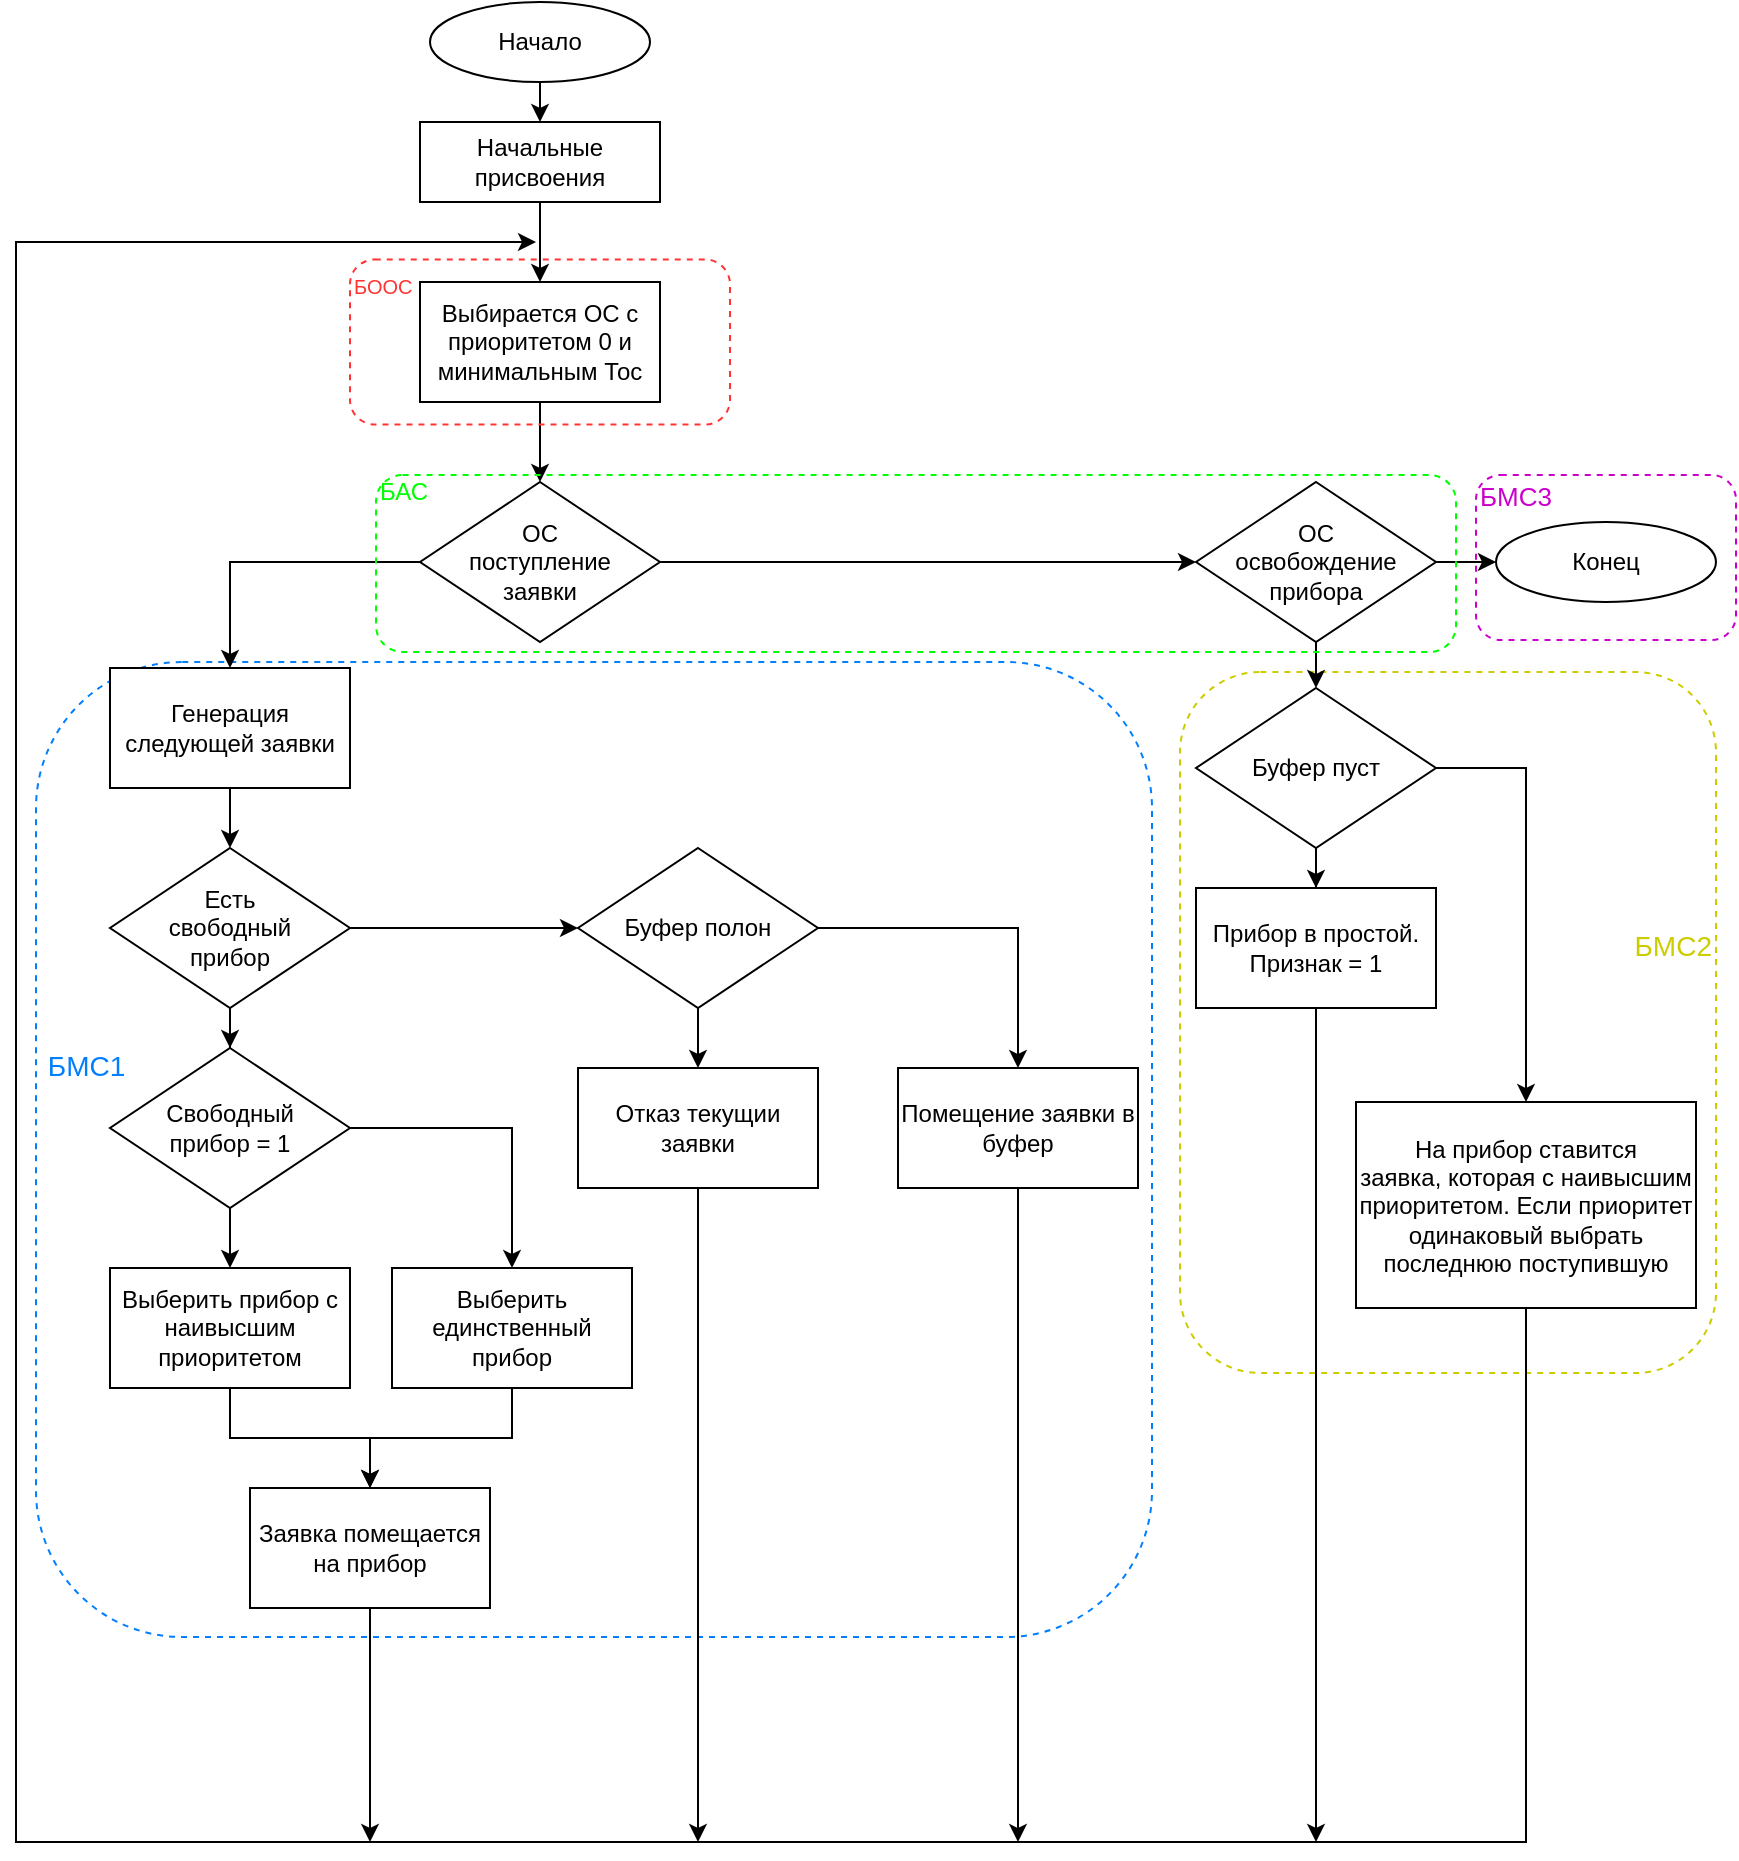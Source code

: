 <mxfile version="13.7.9" type="embed"><diagram id="AH1xkY92VXm6v2RYYMqo" name="Page-1"><mxGraphModel dx="1082" dy="618" grid="1" gridSize="10" guides="1" tooltips="1" connect="1" arrows="1" fold="1" page="1" pageScale="1" pageWidth="850" pageHeight="1100" math="0" shadow="0"><root><mxCell id="0"/><mxCell id="1" parent="0"/><mxCell id="57" value="&lt;font style=&quot;font-size: 13px&quot;&gt;&lt;font color=&quot;#cc00cc&quot;&gt;БМС3&lt;br&gt;&lt;br&gt;&lt;br&gt;&lt;br&gt;&lt;/font&gt;&lt;br&gt;&lt;/font&gt;" style="rounded=1;whiteSpace=wrap;html=1;fillColor=none;dashed=1;align=left;strokeColor=#CC00CC;" parent="1" vertex="1"><mxGeometry x="750" y="276.5" width="130" height="82.5" as="geometry"/></mxCell><mxCell id="56" value="&lt;div&gt;&lt;span style=&quot;font-size: 14px&quot;&gt;&lt;font color=&quot;#cccc00&quot;&gt;&amp;nbsp;БМС2&lt;/font&gt;&lt;/span&gt;&lt;/div&gt;&lt;font&gt;&lt;div&gt;&lt;span style=&quot;font-size: 14px&quot;&gt;&lt;font color=&quot;#cccc00&quot;&gt;&lt;br&gt;&lt;/font&gt;&lt;/span&gt;&lt;/div&gt;&lt;div&gt;&lt;span style=&quot;font-size: 14px&quot;&gt;&lt;font color=&quot;#cccc00&quot;&gt;&lt;br&gt;&lt;/font&gt;&lt;/span&gt;&lt;/div&gt;&lt;div&gt;&lt;font color=&quot;#cccc00&quot;&gt;&lt;br&gt;&lt;/font&gt;&lt;/div&gt;&lt;div&gt;&lt;font color=&quot;#cccc00&quot;&gt;&lt;br&gt;&lt;/font&gt;&lt;/div&gt;&lt;div&gt;&lt;br&gt;&lt;/div&gt;&lt;/font&gt;" style="rounded=1;whiteSpace=wrap;html=1;fillColor=none;dashed=1;align=right;shadow=0;strokeColor=#CCCC00;" parent="1" vertex="1"><mxGeometry x="602" y="375" width="268" height="350.5" as="geometry"/></mxCell><mxCell id="55" value="&lt;font style=&quot;font-size: 14px&quot;&gt;&lt;font color=&quot;#007fff&quot; style=&quot;font-size: 14px&quot;&gt;&amp;nbsp;БМС1&lt;br&gt;&lt;br&gt;&lt;br&gt;&lt;br&gt;&lt;br&gt;&lt;/font&gt;&lt;br&gt;&lt;/font&gt;" style="rounded=1;whiteSpace=wrap;html=1;fillColor=none;dashed=1;align=left;shadow=0;strokeColor=#007FFF;" parent="1" vertex="1"><mxGeometry x="30" y="370" width="558" height="487.5" as="geometry"/></mxCell><mxCell id="21" style="edgeStyle=orthogonalEdgeStyle;rounded=0;orthogonalLoop=1;jettySize=auto;html=1;exitX=0.5;exitY=1;exitDx=0;exitDy=0;entryX=0.5;entryY=0;entryDx=0;entryDy=0;" parent="1" source="2" target="4" edge="1"><mxGeometry relative="1" as="geometry"/></mxCell><mxCell id="2" value="Начало" style="ellipse;whiteSpace=wrap;html=1;" parent="1" vertex="1"><mxGeometry x="227" y="40" width="110" height="40" as="geometry"/></mxCell><mxCell id="3" value="Конец" style="ellipse;whiteSpace=wrap;html=1;" parent="1" vertex="1"><mxGeometry x="760" y="300" width="110" height="40" as="geometry"/></mxCell><mxCell id="22" style="edgeStyle=orthogonalEdgeStyle;rounded=0;orthogonalLoop=1;jettySize=auto;html=1;exitX=0.5;exitY=1;exitDx=0;exitDy=0;entryX=0.5;entryY=0;entryDx=0;entryDy=0;" parent="1" source="4" target="6" edge="1"><mxGeometry relative="1" as="geometry"/></mxCell><mxCell id="4" value="Начальные присвоения" style="rounded=0;whiteSpace=wrap;html=1;" parent="1" vertex="1"><mxGeometry x="222" y="100" width="120" height="40" as="geometry"/></mxCell><mxCell id="25" style="edgeStyle=orthogonalEdgeStyle;rounded=0;orthogonalLoop=1;jettySize=auto;html=1;" parent="1" source="5" target="7" edge="1"><mxGeometry relative="1" as="geometry"/></mxCell><mxCell id="37" style="edgeStyle=orthogonalEdgeStyle;rounded=0;orthogonalLoop=1;jettySize=auto;html=1;exitX=1;exitY=0.5;exitDx=0;exitDy=0;entryX=0;entryY=0.5;entryDx=0;entryDy=0;" parent="1" source="5" target="35" edge="1"><mxGeometry relative="1" as="geometry"/></mxCell><mxCell id="5" value="ОС&lt;br&gt;поступление&lt;br&gt;заявки" style="rhombus;whiteSpace=wrap;html=1;" parent="1" vertex="1"><mxGeometry x="222" y="280" width="120" height="80" as="geometry"/></mxCell><mxCell id="24" style="edgeStyle=orthogonalEdgeStyle;rounded=0;orthogonalLoop=1;jettySize=auto;html=1;exitX=0.5;exitY=1;exitDx=0;exitDy=0;entryX=0.5;entryY=0;entryDx=0;entryDy=0;" parent="1" source="6" target="5" edge="1"><mxGeometry relative="1" as="geometry"/></mxCell><mxCell id="6" value="Выбирается ОС с приоритетом 0 и минимальным Тос" style="rounded=0;whiteSpace=wrap;html=1;" parent="1" vertex="1"><mxGeometry x="222" y="180" width="120" height="60" as="geometry"/></mxCell><mxCell id="26" style="edgeStyle=orthogonalEdgeStyle;rounded=0;orthogonalLoop=1;jettySize=auto;html=1;exitX=0.5;exitY=1;exitDx=0;exitDy=0;entryX=0.5;entryY=0;entryDx=0;entryDy=0;" parent="1" source="7" target="9" edge="1"><mxGeometry relative="1" as="geometry"/></mxCell><mxCell id="7" value="Генерация следующей заявки" style="rounded=0;whiteSpace=wrap;html=1;" parent="1" vertex="1"><mxGeometry x="67" y="373" width="120" height="60" as="geometry"/></mxCell><mxCell id="27" style="edgeStyle=orthogonalEdgeStyle;rounded=0;orthogonalLoop=1;jettySize=auto;html=1;exitX=0.5;exitY=1;exitDx=0;exitDy=0;" parent="1" source="9" target="11" edge="1"><mxGeometry relative="1" as="geometry"/></mxCell><mxCell id="32" style="edgeStyle=orthogonalEdgeStyle;rounded=0;orthogonalLoop=1;jettySize=auto;html=1;exitX=1;exitY=0.5;exitDx=0;exitDy=0;entryX=0;entryY=0.5;entryDx=0;entryDy=0;" parent="1" source="9" target="17" edge="1"><mxGeometry relative="1" as="geometry"/></mxCell><mxCell id="9" value="Есть&lt;br&gt;свободный&lt;br&gt;прибор" style="rhombus;whiteSpace=wrap;html=1;" parent="1" vertex="1"><mxGeometry x="67" y="463" width="120" height="80" as="geometry"/></mxCell><mxCell id="28" style="edgeStyle=orthogonalEdgeStyle;rounded=0;orthogonalLoop=1;jettySize=auto;html=1;exitX=0.5;exitY=1;exitDx=0;exitDy=0;entryX=0.5;entryY=0;entryDx=0;entryDy=0;" parent="1" source="11" target="12" edge="1"><mxGeometry relative="1" as="geometry"/></mxCell><mxCell id="29" style="edgeStyle=orthogonalEdgeStyle;rounded=0;orthogonalLoop=1;jettySize=auto;html=1;exitX=1;exitY=0.5;exitDx=0;exitDy=0;" parent="1" source="11" target="13" edge="1"><mxGeometry relative="1" as="geometry"/></mxCell><mxCell id="11" value="Свободный&lt;br&gt;прибор = 1" style="rhombus;whiteSpace=wrap;html=1;" parent="1" vertex="1"><mxGeometry x="67" y="563" width="120" height="80" as="geometry"/></mxCell><mxCell id="30" style="edgeStyle=orthogonalEdgeStyle;rounded=0;orthogonalLoop=1;jettySize=auto;html=1;exitX=0.5;exitY=1;exitDx=0;exitDy=0;" parent="1" source="12" target="15" edge="1"><mxGeometry relative="1" as="geometry"/></mxCell><mxCell id="12" value="Выберить прибор с наивысшим приоритетом" style="rounded=0;whiteSpace=wrap;html=1;" parent="1" vertex="1"><mxGeometry x="67" y="673" width="120" height="60" as="geometry"/></mxCell><mxCell id="31" style="edgeStyle=orthogonalEdgeStyle;rounded=0;orthogonalLoop=1;jettySize=auto;html=1;entryX=0.5;entryY=0;entryDx=0;entryDy=0;" parent="1" source="13" target="15" edge="1"><mxGeometry relative="1" as="geometry"/></mxCell><mxCell id="13" value="Выберить&lt;br&gt;единственный прибор" style="rounded=0;whiteSpace=wrap;html=1;" parent="1" vertex="1"><mxGeometry x="208" y="673" width="120" height="60" as="geometry"/></mxCell><mxCell id="45" style="edgeStyle=orthogonalEdgeStyle;rounded=0;orthogonalLoop=1;jettySize=auto;html=1;exitX=0.5;exitY=1;exitDx=0;exitDy=0;" parent="1" source="15" edge="1"><mxGeometry relative="1" as="geometry"><mxPoint x="197" y="960" as="targetPoint"/></mxGeometry></mxCell><mxCell id="15" value="Заявка помещается на прибор" style="rounded=0;whiteSpace=wrap;html=1;" parent="1" vertex="1"><mxGeometry x="137" y="783" width="120" height="60" as="geometry"/></mxCell><mxCell id="47" style="edgeStyle=orthogonalEdgeStyle;rounded=0;orthogonalLoop=1;jettySize=auto;html=1;exitX=0.5;exitY=1;exitDx=0;exitDy=0;" parent="1" source="16" edge="1"><mxGeometry relative="1" as="geometry"><mxPoint x="361" y="960" as="targetPoint"/></mxGeometry></mxCell><mxCell id="16" value="Отказ&amp;nbsp;текущии заявки" style="rounded=0;whiteSpace=wrap;html=1;" parent="1" vertex="1"><mxGeometry x="301" y="573" width="120" height="60" as="geometry"/></mxCell><mxCell id="33" style="edgeStyle=orthogonalEdgeStyle;rounded=0;orthogonalLoop=1;jettySize=auto;html=1;exitX=0.5;exitY=1;exitDx=0;exitDy=0;entryX=0.5;entryY=0;entryDx=0;entryDy=0;" parent="1" source="17" target="16" edge="1"><mxGeometry relative="1" as="geometry"/></mxCell><mxCell id="34" style="edgeStyle=orthogonalEdgeStyle;rounded=0;orthogonalLoop=1;jettySize=auto;html=1;exitX=1;exitY=0.5;exitDx=0;exitDy=0;" parent="1" source="17" target="18" edge="1"><mxGeometry relative="1" as="geometry"/></mxCell><mxCell id="17" value="Буфер полон" style="rhombus;whiteSpace=wrap;html=1;" parent="1" vertex="1"><mxGeometry x="301" y="463" width="120" height="80" as="geometry"/></mxCell><mxCell id="48" style="edgeStyle=orthogonalEdgeStyle;rounded=0;orthogonalLoop=1;jettySize=auto;html=1;exitX=0.5;exitY=1;exitDx=0;exitDy=0;" parent="1" source="18" edge="1"><mxGeometry relative="1" as="geometry"><mxPoint x="521" y="960" as="targetPoint"/></mxGeometry></mxCell><mxCell id="18" value="Помещение заявки в буфер" style="rounded=0;whiteSpace=wrap;html=1;" parent="1" vertex="1"><mxGeometry x="461" y="573" width="120" height="60" as="geometry"/></mxCell><mxCell id="38" style="edgeStyle=orthogonalEdgeStyle;rounded=0;orthogonalLoop=1;jettySize=auto;html=1;entryX=0.5;entryY=0;entryDx=0;entryDy=0;" parent="1" source="35" target="36" edge="1"><mxGeometry relative="1" as="geometry"/></mxCell><mxCell id="39" style="edgeStyle=orthogonalEdgeStyle;rounded=0;orthogonalLoop=1;jettySize=auto;html=1;exitX=1;exitY=0.5;exitDx=0;exitDy=0;entryX=0;entryY=0.5;entryDx=0;entryDy=0;" parent="1" source="35" target="3" edge="1"><mxGeometry relative="1" as="geometry"/></mxCell><mxCell id="35" value="ОС&lt;br&gt;освобождение&lt;br&gt;прибора" style="rhombus;whiteSpace=wrap;html=1;" parent="1" vertex="1"><mxGeometry x="610" y="280" width="120" height="80" as="geometry"/></mxCell><mxCell id="41" style="edgeStyle=orthogonalEdgeStyle;rounded=0;orthogonalLoop=1;jettySize=auto;html=1;exitX=0.5;exitY=1;exitDx=0;exitDy=0;" parent="1" source="36" target="40" edge="1"><mxGeometry relative="1" as="geometry"/></mxCell><mxCell id="50" style="edgeStyle=orthogonalEdgeStyle;rounded=0;orthogonalLoop=1;jettySize=auto;html=1;entryX=0.5;entryY=0;entryDx=0;entryDy=0;" parent="1" source="36" target="42" edge="1"><mxGeometry relative="1" as="geometry"><Array as="points"><mxPoint x="775" y="423"/></Array></mxGeometry></mxCell><mxCell id="36" value="Буфер пуст" style="rhombus;whiteSpace=wrap;html=1;" parent="1" vertex="1"><mxGeometry x="610" y="383" width="120" height="80" as="geometry"/></mxCell><mxCell id="49" style="edgeStyle=orthogonalEdgeStyle;rounded=0;orthogonalLoop=1;jettySize=auto;html=1;" parent="1" source="40" edge="1"><mxGeometry relative="1" as="geometry"><mxPoint x="670" y="960" as="targetPoint"/></mxGeometry></mxCell><mxCell id="40" value="Прибор в простой.&lt;br&gt;Признак = 1" style="rounded=0;whiteSpace=wrap;html=1;" parent="1" vertex="1"><mxGeometry x="610" y="483" width="120" height="60" as="geometry"/></mxCell><mxCell id="44" style="edgeStyle=orthogonalEdgeStyle;rounded=0;orthogonalLoop=1;jettySize=auto;html=1;exitX=0.5;exitY=1;exitDx=0;exitDy=0;" parent="1" source="42" edge="1"><mxGeometry relative="1" as="geometry"><mxPoint x="280" y="160" as="targetPoint"/><Array as="points"><mxPoint x="775" y="960"/><mxPoint x="20" y="960"/><mxPoint x="20" y="160"/></Array></mxGeometry></mxCell><mxCell id="42" value="&lt;font style=&quot;font-size: 12px&quot;&gt;На прибор ставится&lt;br&gt;заявка, которая с наивысшим приоритетом. Если приоритет одинаковый&amp;nbsp;выбрать последнюю поступившую&lt;/font&gt;" style="rounded=0;whiteSpace=wrap;html=1;" parent="1" vertex="1"><mxGeometry x="690" y="590" width="170" height="103" as="geometry"/></mxCell><mxCell id="53" value="&lt;font style=&quot;font-size: 10px&quot;&gt;&lt;font color=&quot;#ff3333&quot;&gt;БООС&lt;/font&gt;&lt;br&gt;&lt;br&gt;&lt;br&gt;&lt;br&gt;&lt;br&gt;&lt;/font&gt;" style="rounded=1;whiteSpace=wrap;html=1;fillColor=none;strokeColor=#FF3333;dashed=1;align=left;" parent="1" vertex="1"><mxGeometry x="187" y="168.75" width="190" height="82.5" as="geometry"/></mxCell><mxCell id="54" value="&lt;font style=&quot;font-size: 12px&quot;&gt;&lt;font color=&quot;#00ff00&quot; style=&quot;font-size: 12px&quot;&gt;БАС&lt;br&gt;&lt;br&gt;&lt;br&gt;&lt;br&gt;&lt;br&gt;&lt;/font&gt;&lt;br&gt;&lt;/font&gt;" style="rounded=1;whiteSpace=wrap;html=1;fillColor=none;dashed=1;align=left;strokeColor=#00FF00;" parent="1" vertex="1"><mxGeometry x="200" y="276.5" width="540" height="88.5" as="geometry"/></mxCell></root></mxGraphModel></diagram></mxfile>